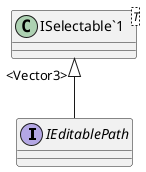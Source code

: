@startuml
interface IEditablePath {
}
class "ISelectable`1"<T> {
}
"ISelectable`1" "<Vector3>" <|-- IEditablePath
@enduml
